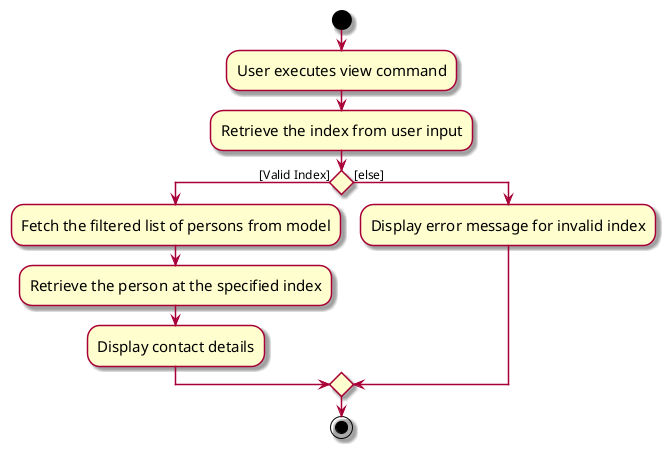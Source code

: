 @startuml
skin rose
skinparam ActivityFontSize 15
skinparam ArrowFontSize 12

start
:User executes view command;
:Retrieve the index from user input;
if () then ([Valid Index])
    :Fetch the filtered list of persons from model;
    :Retrieve the person at the specified index;
    :Display contact details;
else ([else])
    :Display error message for invalid index;
endif
stop

@enduml
